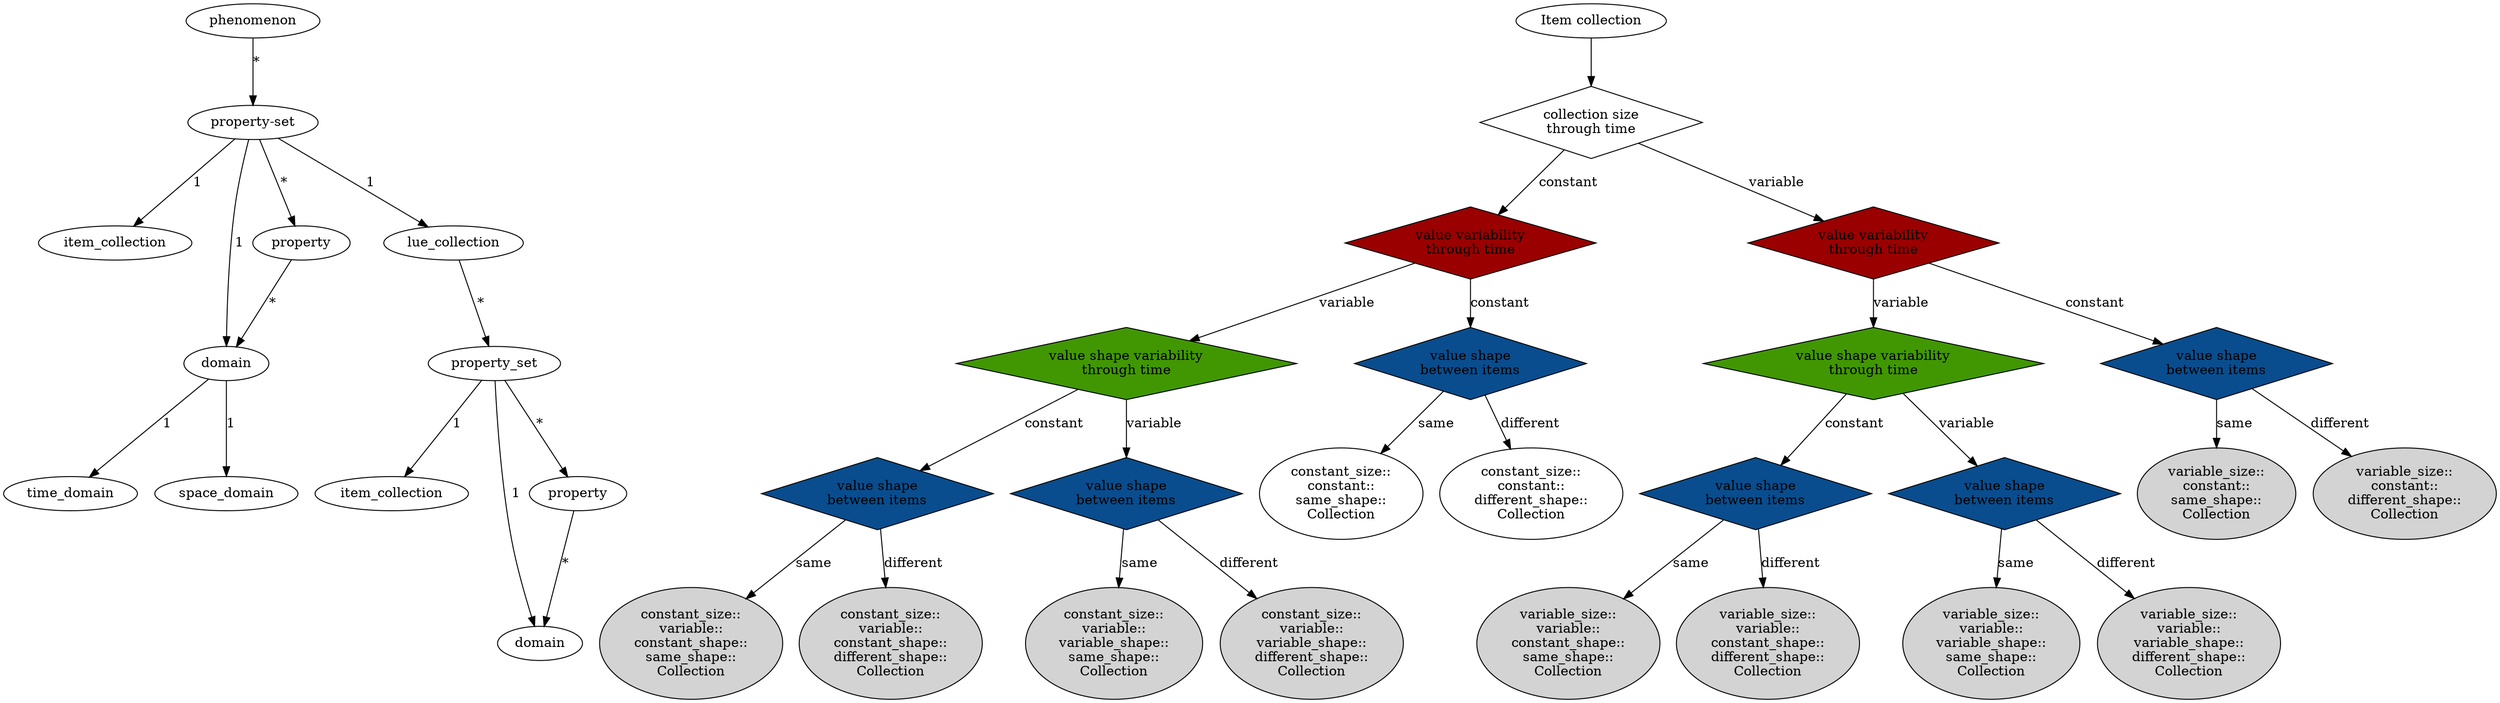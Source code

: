 digraph datamodel {

    phenomenon [
        label="phenomenon"
    ];
    property_set [
        label="property-set"
    ];

    phenomenon -> property_set [
        label = "*"
    ];

    property_set -> item_collection [
        label = "1"
    ];

    property_set -> domain [
        label = "1"
    ];

    property_set -> property [
        label = "*"
    ];

    property -> domain [
        label = "*"
    ];

    domain -> time_domain [
        label = "1"
    ];

    domain -> space_domain [
        label = "1"
    ];

    collection_phenomenon [
        label="lue_collection"
    ];
    collection_property_set [
        label="property_set"
    ];
    collection_item_collection [
        label="item_collection"
    ];
    collection_domain [
        label="domain"
    ];
    collection_property [
        label="property"
    ];


    collection_phenomenon -> collection_property_set [
        label = "*"
    ];

    collection_property_set -> collection_item_collection [
        label = "1"
    ];

    collection_property_set -> collection_domain [
        label = "1"
    ];

    collection_property_set -> collection_property [
        label = "*"
    ];

    collection_property -> collection_domain [
        label = "*"
    ];


    property_set -> collection_phenomenon [
        label = "1"
    ];


    // Decissions --------------------------------------------------------------
    node [
        shape=diamond
        style=filled;
    ];

    collection_size_through_time [
        label="collection size\nthrough time"
        style=""
    ];

    value_variability1 [
        label="value variability\nthrough time"
        shape=diamond
        fillcolor="#9a0000"
    ];
    value_variability2 [
        label="value variability\nthrough time"
        shape=diamond
        fillcolor="#9a0000"
    ];

    shape_variability1 [
        label="value shape variability\nthrough time"
        shape=diamond
        fillcolor="#419702"
    ];
    shape_variability2 [
        label="value shape variability\nthrough time"
        shape=diamond
        fillcolor="#419702"
    ];


    value_shape1 [
        label="value shape\nbetween items"
        shape=diamond
        fillcolor="#094d8e"
    ];
    value_shape2 [
        label="value shape\nbetween items"
        shape=diamond
        fillcolor="#094d8e"
    ];
    value_shape3 [
        label="value shape\nbetween items"
        shape=diamond
        fillcolor="#094d8e"
    ];
    value_shape4 [
        label="value shape\nbetween items"
        shape=diamond
        fillcolor="#094d8e"
    ];
    value_shape5 [
        label="value shape\nbetween items"
        shape=diamond
        fillcolor="#094d8e"
    ];
    value_shape6 [
        label="value shape\nbetween items"
        shape=diamond
        fillcolor="#094d8e"
    ];


    node [
        shape=""
    ];

    item [
        label="Item collection"
        style=""
    ];

    same_shape1 [
        label="constant_size::\nconstant::\nsame_shape::\nCollection"
        style=""
    ];
    different_shape1 [
        label="constant_size::\nconstant::\ndifferent_shape::\nCollection"
        style=""
    ];
    same_shape2 [
        label="constant_size::\nvariable::\nconstant_shape::\nsame_shape::\nCollection"
    ];
    different_shape2 [
        label="constant_size::\nvariable::\nconstant_shape::\ndifferent_shape::\nCollection"
    ];
    same_shape3 [
        label="constant_size::\nvariable::\nvariable_shape::\nsame_shape::\nCollection"
    ];
    different_shape3 [
        label="constant_size::\nvariable::\nvariable_shape::\ndifferent_shape::\nCollection"
    ];


    same_shape4 [
        label="variable_size::\nconstant::\nsame_shape::\nCollection"
    ];
    different_shape4 [
        label="variable_size::\nconstant::\ndifferent_shape::\nCollection"
    ];
    same_shape5 [
        label="variable_size::\nvariable::\nconstant_shape::\nsame_shape::\nCollection"
    ];
    different_shape5 [
        label="variable_size::\nvariable::\nconstant_shape::\ndifferent_shape::\nCollection"
    ];
    same_shape6 [
        label="variable_size::\nvariable::\nvariable_shape::\nsame_shape::\nCollection"
    ];
    different_shape6 [
        label="variable_size::\nvariable::\nvariable_shape::\ndifferent_shape::\nCollection"
    ];


    item -> collection_size_through_time [
    ];

    collection_size_through_time -> value_variability1 [
        label="constant"
    ];

    collection_size_through_time -> value_variability2 [
        label="variable"
    ];

    value_variability1 -> value_shape1 [
        label="constant"
    ];

    value_shape1 -> different_shape1 [
        label="different"
    ]

    value_shape1 -> same_shape1 [
        label="same"
    ]

    value_variability1 -> shape_variability1 [
        label="variable"
    ];

    shape_variability1 -> value_shape2 [
        label="constant"
    ];

    shape_variability1 -> value_shape3 [
        label="variable"
    ];

    value_shape2 -> different_shape2 [
        label="different"
    ]

    value_shape2 -> same_shape2 [
        label="same"
    ]

    value_shape3 -> different_shape3 [
        label="different"
    ]

    value_shape3 -> same_shape3 [
        label="same"
    ]

    value_variability2 -> value_shape4 [
        label="constant"
    ];

    value_shape4 -> different_shape4 [
        label="different"
    ]

    value_shape4 -> same_shape4 [
        label="same"
    ]

    value_variability2 -> shape_variability2 [
        label="variable"
    ];

    shape_variability2 -> value_shape5 [
        label="constant"
    ];

    value_shape5 -> different_shape5 [
        label="different"
    ];

    value_shape5 -> same_shape5 [
        label="same"
    ];

    shape_variability2 -> value_shape6 [
        label="variable"
    ];

    value_shape6 -> different_shape6 [
        label="different"
    ];

    value_shape6 -> same_shape6 [
        label="same"
    ];

}
